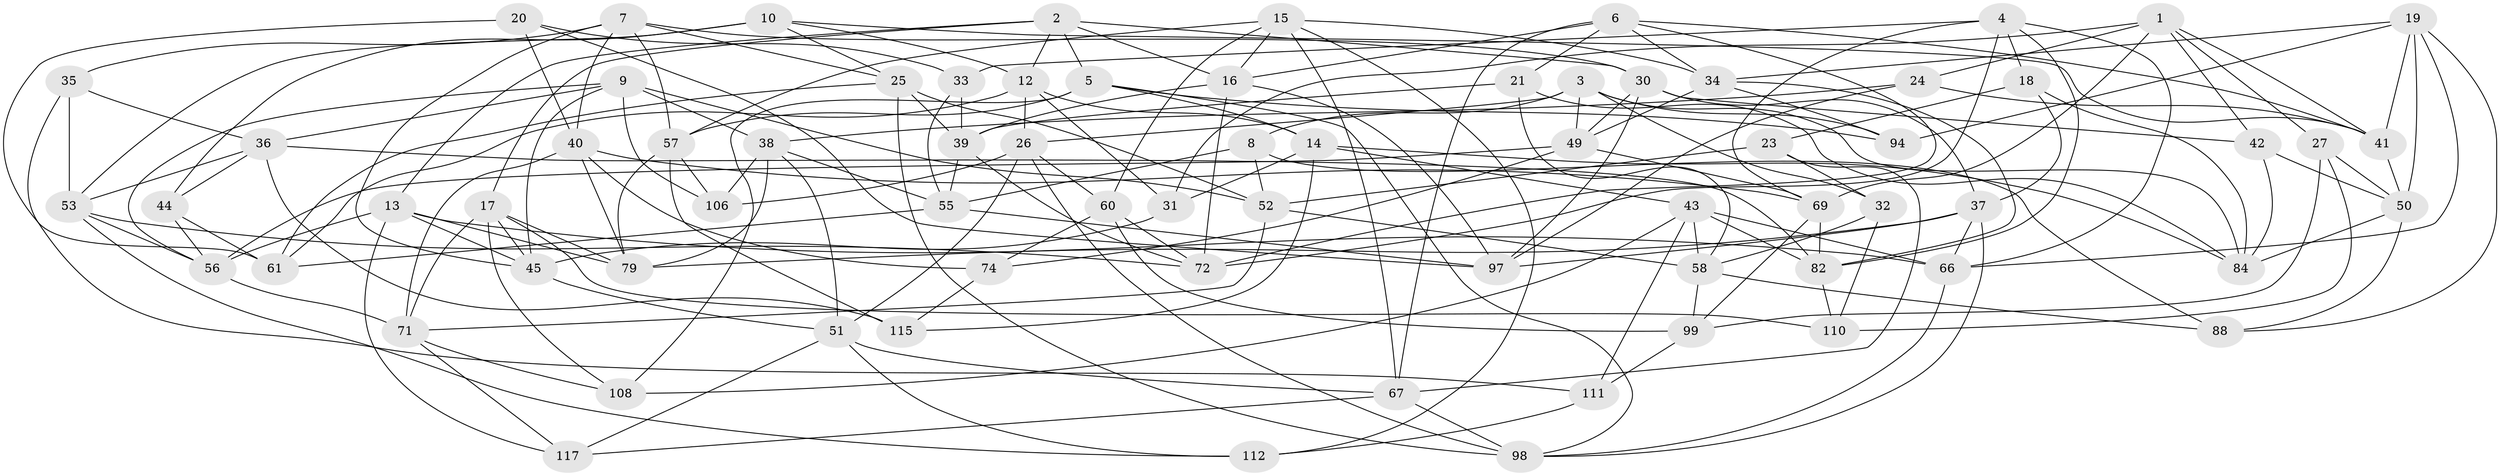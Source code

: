 // Generated by graph-tools (version 1.1) at 2025/52/02/27/25 19:52:28]
// undirected, 73 vertices, 194 edges
graph export_dot {
graph [start="1"]
  node [color=gray90,style=filled];
  1 [super="+62"];
  2 [super="+22"];
  3 [super="+65"];
  4 [super="+95"];
  5 [super="+11"];
  6 [super="+29"];
  7 [super="+28"];
  8;
  9 [super="+113"];
  10 [super="+75"];
  12 [super="+92"];
  13 [super="+119"];
  14 [super="+54"];
  15 [super="+70"];
  16 [super="+64"];
  17 [super="+63"];
  18;
  19 [super="+73"];
  20;
  21;
  23;
  24;
  25 [super="+76"];
  26 [super="+93"];
  27;
  30 [super="+47"];
  31;
  32;
  33;
  34 [super="+104"];
  35;
  36 [super="+48"];
  37 [super="+89"];
  38 [super="+59"];
  39 [super="+102"];
  40 [super="+78"];
  41 [super="+121"];
  42;
  43 [super="+68"];
  44 [super="+46"];
  45 [super="+87"];
  49 [super="+107"];
  50 [super="+122"];
  51 [super="+91"];
  52 [super="+81"];
  53 [super="+80"];
  55 [super="+77"];
  56 [super="+120"];
  57 [super="+114"];
  58 [super="+90"];
  60 [super="+86"];
  61 [super="+103"];
  66 [super="+83"];
  67 [super="+100"];
  69 [super="+96"];
  71 [super="+118"];
  72 [super="+124"];
  74;
  79 [super="+123"];
  82 [super="+116"];
  84 [super="+85"];
  88;
  94;
  97 [super="+109"];
  98 [super="+105"];
  99 [super="+101"];
  106;
  108;
  110;
  111;
  112;
  115;
  117;
  1 -- 41;
  1 -- 24;
  1 -- 31;
  1 -- 42;
  1 -- 27;
  1 -- 69;
  2 -- 17;
  2 -- 30;
  2 -- 12;
  2 -- 13;
  2 -- 5;
  2 -- 16;
  3 -- 94;
  3 -- 84;
  3 -- 32;
  3 -- 8;
  3 -- 26;
  3 -- 49;
  4 -- 66;
  4 -- 82;
  4 -- 18;
  4 -- 33;
  4 -- 69;
  4 -- 72;
  5 -- 108;
  5 -- 94;
  5 -- 57;
  5 -- 98;
  5 -- 14;
  6 -- 16;
  6 -- 34;
  6 -- 67;
  6 -- 21;
  6 -- 72;
  6 -- 41;
  7 -- 35;
  7 -- 45;
  7 -- 30;
  7 -- 57;
  7 -- 25;
  7 -- 40;
  8 -- 88;
  8 -- 55;
  8 -- 52;
  9 -- 56;
  9 -- 106;
  9 -- 52;
  9 -- 38;
  9 -- 45;
  9 -- 36;
  10 -- 44 [weight=2];
  10 -- 12;
  10 -- 25;
  10 -- 53;
  10 -- 41;
  12 -- 14;
  12 -- 26;
  12 -- 61;
  12 -- 31;
  13 -- 56;
  13 -- 66;
  13 -- 117;
  13 -- 45;
  13 -- 79;
  14 -- 115;
  14 -- 31;
  14 -- 43;
  14 -- 84;
  15 -- 112;
  15 -- 57;
  15 -- 16;
  15 -- 34;
  15 -- 67;
  15 -- 60;
  16 -- 72;
  16 -- 97;
  16 -- 39;
  17 -- 71;
  17 -- 45;
  17 -- 108;
  17 -- 110;
  17 -- 79;
  18 -- 23;
  18 -- 84;
  18 -- 37;
  19 -- 88;
  19 -- 34;
  19 -- 50;
  19 -- 94;
  19 -- 66;
  19 -- 41;
  20 -- 97;
  20 -- 40;
  20 -- 33;
  20 -- 61;
  21 -- 39;
  21 -- 58;
  21 -- 84;
  23 -- 52;
  23 -- 32;
  23 -- 67;
  24 -- 38;
  24 -- 97;
  24 -- 41;
  25 -- 61;
  25 -- 39;
  25 -- 98;
  25 -- 52;
  26 -- 60;
  26 -- 106;
  26 -- 98;
  26 -- 51;
  27 -- 110;
  27 -- 99;
  27 -- 50;
  30 -- 49;
  30 -- 42;
  30 -- 97;
  30 -- 37;
  31 -- 45;
  32 -- 58;
  32 -- 110;
  33 -- 39;
  33 -- 55;
  34 -- 82;
  34 -- 94;
  34 -- 49;
  35 -- 53;
  35 -- 111;
  35 -- 36;
  36 -- 44;
  36 -- 53;
  36 -- 115;
  36 -- 82;
  37 -- 79;
  37 -- 97;
  37 -- 66;
  37 -- 98;
  38 -- 51;
  38 -- 106;
  38 -- 79;
  38 -- 55;
  39 -- 72;
  39 -- 55;
  40 -- 74;
  40 -- 79;
  40 -- 71;
  40 -- 69;
  41 -- 50;
  42 -- 50;
  42 -- 84;
  43 -- 108;
  43 -- 111;
  43 -- 66;
  43 -- 58;
  43 -- 82;
  44 -- 61 [weight=2];
  44 -- 56;
  45 -- 51;
  49 -- 74;
  49 -- 56;
  49 -- 69;
  50 -- 88;
  50 -- 84;
  51 -- 112;
  51 -- 67;
  51 -- 117;
  52 -- 58;
  52 -- 71;
  53 -- 112;
  53 -- 56;
  53 -- 72;
  55 -- 97;
  55 -- 61;
  56 -- 71;
  57 -- 115;
  57 -- 106;
  57 -- 79;
  58 -- 99;
  58 -- 88;
  60 -- 74;
  60 -- 72;
  60 -- 99 [weight=2];
  66 -- 98;
  67 -- 117;
  67 -- 98;
  69 -- 82;
  69 -- 99;
  71 -- 117;
  71 -- 108;
  74 -- 115;
  82 -- 110;
  99 -- 111;
  111 -- 112;
}
